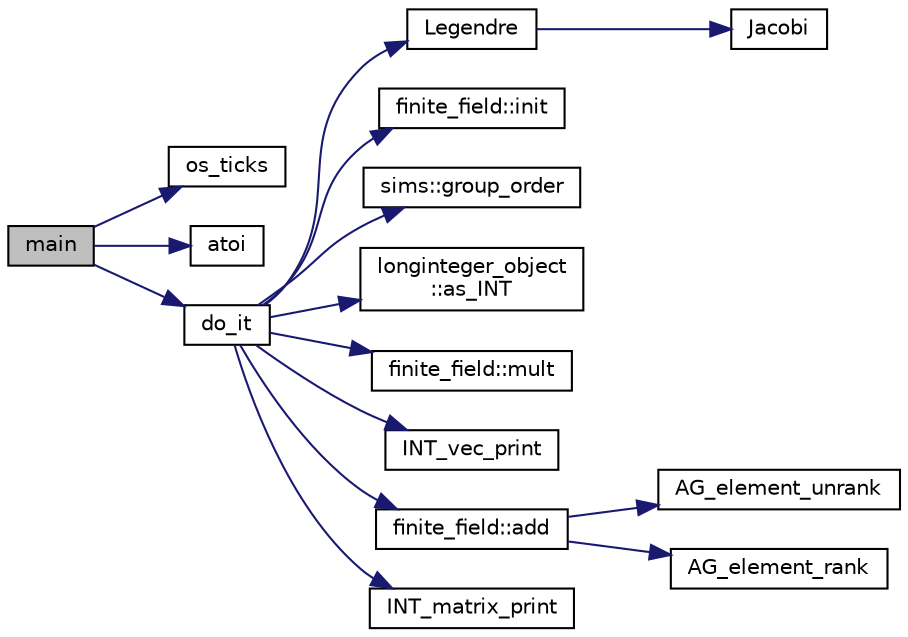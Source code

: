 digraph "main"
{
  edge [fontname="Helvetica",fontsize="10",labelfontname="Helvetica",labelfontsize="10"];
  node [fontname="Helvetica",fontsize="10",shape=record];
  rankdir="LR";
  Node14 [label="main",height=0.2,width=0.4,color="black", fillcolor="grey75", style="filled", fontcolor="black"];
  Node14 -> Node15 [color="midnightblue",fontsize="10",style="solid",fontname="Helvetica"];
  Node15 [label="os_ticks",height=0.2,width=0.4,color="black", fillcolor="white", style="filled",URL="$d5/db4/io__and__os_8h.html#a3da6d2b09e35d569adb7101dffcb5224"];
  Node14 -> Node16 [color="midnightblue",fontsize="10",style="solid",fontname="Helvetica"];
  Node16 [label="atoi",height=0.2,width=0.4,color="black", fillcolor="white", style="filled",URL="$d9/d60/discreta_8h.html#ad0ac71cbcb495289e474437d6b7d7fac"];
  Node14 -> Node17 [color="midnightblue",fontsize="10",style="solid",fontname="Helvetica"];
  Node17 [label="do_it",height=0.2,width=0.4,color="black", fillcolor="white", style="filled",URL="$dd/d24/sarnak_8_c.html#a765f49af6bc0f6958441ba0baea50fc7"];
  Node17 -> Node18 [color="midnightblue",fontsize="10",style="solid",fontname="Helvetica"];
  Node18 [label="Legendre",height=0.2,width=0.4,color="black", fillcolor="white", style="filled",URL="$de/dc5/algebra__and__number__theory_8h.html#a731e9304ceef1c1abe954dce2de1b985"];
  Node18 -> Node19 [color="midnightblue",fontsize="10",style="solid",fontname="Helvetica"];
  Node19 [label="Jacobi",height=0.2,width=0.4,color="black", fillcolor="white", style="filled",URL="$df/dda/number__theory_8_c.html#a27d4f63def0d1d515307e13ba969bb53"];
  Node17 -> Node20 [color="midnightblue",fontsize="10",style="solid",fontname="Helvetica"];
  Node20 [label="finite_field::init",height=0.2,width=0.4,color="black", fillcolor="white", style="filled",URL="$df/d5a/classfinite__field.html#a13e75e8165b27464935b50368ee8313c"];
  Node17 -> Node21 [color="midnightblue",fontsize="10",style="solid",fontname="Helvetica"];
  Node21 [label="sims::group_order",height=0.2,width=0.4,color="black", fillcolor="white", style="filled",URL="$d9/df3/classsims.html#aa442445175656570fa35febbe790efad"];
  Node17 -> Node22 [color="midnightblue",fontsize="10",style="solid",fontname="Helvetica"];
  Node22 [label="longinteger_object\l::as_INT",height=0.2,width=0.4,color="black", fillcolor="white", style="filled",URL="$dd/d7e/classlonginteger__object.html#afb992d4679a6741acc63c8bcba27971e"];
  Node17 -> Node23 [color="midnightblue",fontsize="10",style="solid",fontname="Helvetica"];
  Node23 [label="finite_field::mult",height=0.2,width=0.4,color="black", fillcolor="white", style="filled",URL="$df/d5a/classfinite__field.html#a24fb5917aa6d4d656fd855b7f44a13b0"];
  Node17 -> Node24 [color="midnightblue",fontsize="10",style="solid",fontname="Helvetica"];
  Node24 [label="INT_vec_print",height=0.2,width=0.4,color="black", fillcolor="white", style="filled",URL="$df/dbf/sajeeb_8_c.html#a79a5901af0b47dd0d694109543c027fe"];
  Node17 -> Node25 [color="midnightblue",fontsize="10",style="solid",fontname="Helvetica"];
  Node25 [label="finite_field::add",height=0.2,width=0.4,color="black", fillcolor="white", style="filled",URL="$df/d5a/classfinite__field.html#a8f12328a27500f3c7be0c849ebbc9d14"];
  Node25 -> Node26 [color="midnightblue",fontsize="10",style="solid",fontname="Helvetica"];
  Node26 [label="AG_element_unrank",height=0.2,width=0.4,color="black", fillcolor="white", style="filled",URL="$d4/d67/geometry_8h.html#a4a33b86c87b2879b97cfa1327abe2885"];
  Node25 -> Node27 [color="midnightblue",fontsize="10",style="solid",fontname="Helvetica"];
  Node27 [label="AG_element_rank",height=0.2,width=0.4,color="black", fillcolor="white", style="filled",URL="$d4/d67/geometry_8h.html#ab2ac908d07dd8038fd996e26bdc75c17"];
  Node17 -> Node28 [color="midnightblue",fontsize="10",style="solid",fontname="Helvetica"];
  Node28 [label="INT_matrix_print",height=0.2,width=0.4,color="black", fillcolor="white", style="filled",URL="$d5/db4/io__and__os_8h.html#afd4180a24bef3a2b584668a4eaf607ff"];
}
